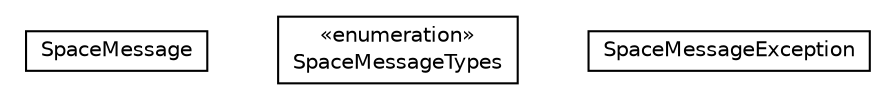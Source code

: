 #!/usr/local/bin/dot
#
# Class diagram 
# Generated by UMLGraph version R5_6-24-gf6e263 (http://www.umlgraph.org/)
#

digraph G {
	edge [fontname="Helvetica",fontsize=10,labelfontname="Helvetica",labelfontsize=10];
	node [fontname="Helvetica",fontsize=10,shape=plaintext];
	nodesep=0.25;
	ranksep=0.5;
	// org.universAAL.middleware.brokers.message.space.SpaceMessage
	c22479 [label=<<table title="org.universAAL.middleware.brokers.message.space.SpaceMessage" border="0" cellborder="1" cellspacing="0" cellpadding="2" port="p" href="./SpaceMessage.html">
		<tr><td><table border="0" cellspacing="0" cellpadding="1">
<tr><td align="center" balign="center"> SpaceMessage </td></tr>
		</table></td></tr>
		</table>>, URL="./SpaceMessage.html", fontname="Helvetica", fontcolor="black", fontsize=10.0];
	// org.universAAL.middleware.brokers.message.space.SpaceMessage.SpaceMessageTypes
	c22480 [label=<<table title="org.universAAL.middleware.brokers.message.space.SpaceMessage.SpaceMessageTypes" border="0" cellborder="1" cellspacing="0" cellpadding="2" port="p" href="./SpaceMessage.SpaceMessageTypes.html">
		<tr><td><table border="0" cellspacing="0" cellpadding="1">
<tr><td align="center" balign="center"> &#171;enumeration&#187; </td></tr>
<tr><td align="center" balign="center"> SpaceMessageTypes </td></tr>
		</table></td></tr>
		</table>>, URL="./SpaceMessage.SpaceMessageTypes.html", fontname="Helvetica", fontcolor="black", fontsize=10.0];
	// org.universAAL.middleware.brokers.message.space.SpaceMessageException
	c22481 [label=<<table title="org.universAAL.middleware.brokers.message.space.SpaceMessageException" border="0" cellborder="1" cellspacing="0" cellpadding="2" port="p" href="./SpaceMessageException.html">
		<tr><td><table border="0" cellspacing="0" cellpadding="1">
<tr><td align="center" balign="center"> SpaceMessageException </td></tr>
		</table></td></tr>
		</table>>, URL="./SpaceMessageException.html", fontname="Helvetica", fontcolor="black", fontsize=10.0];
}

